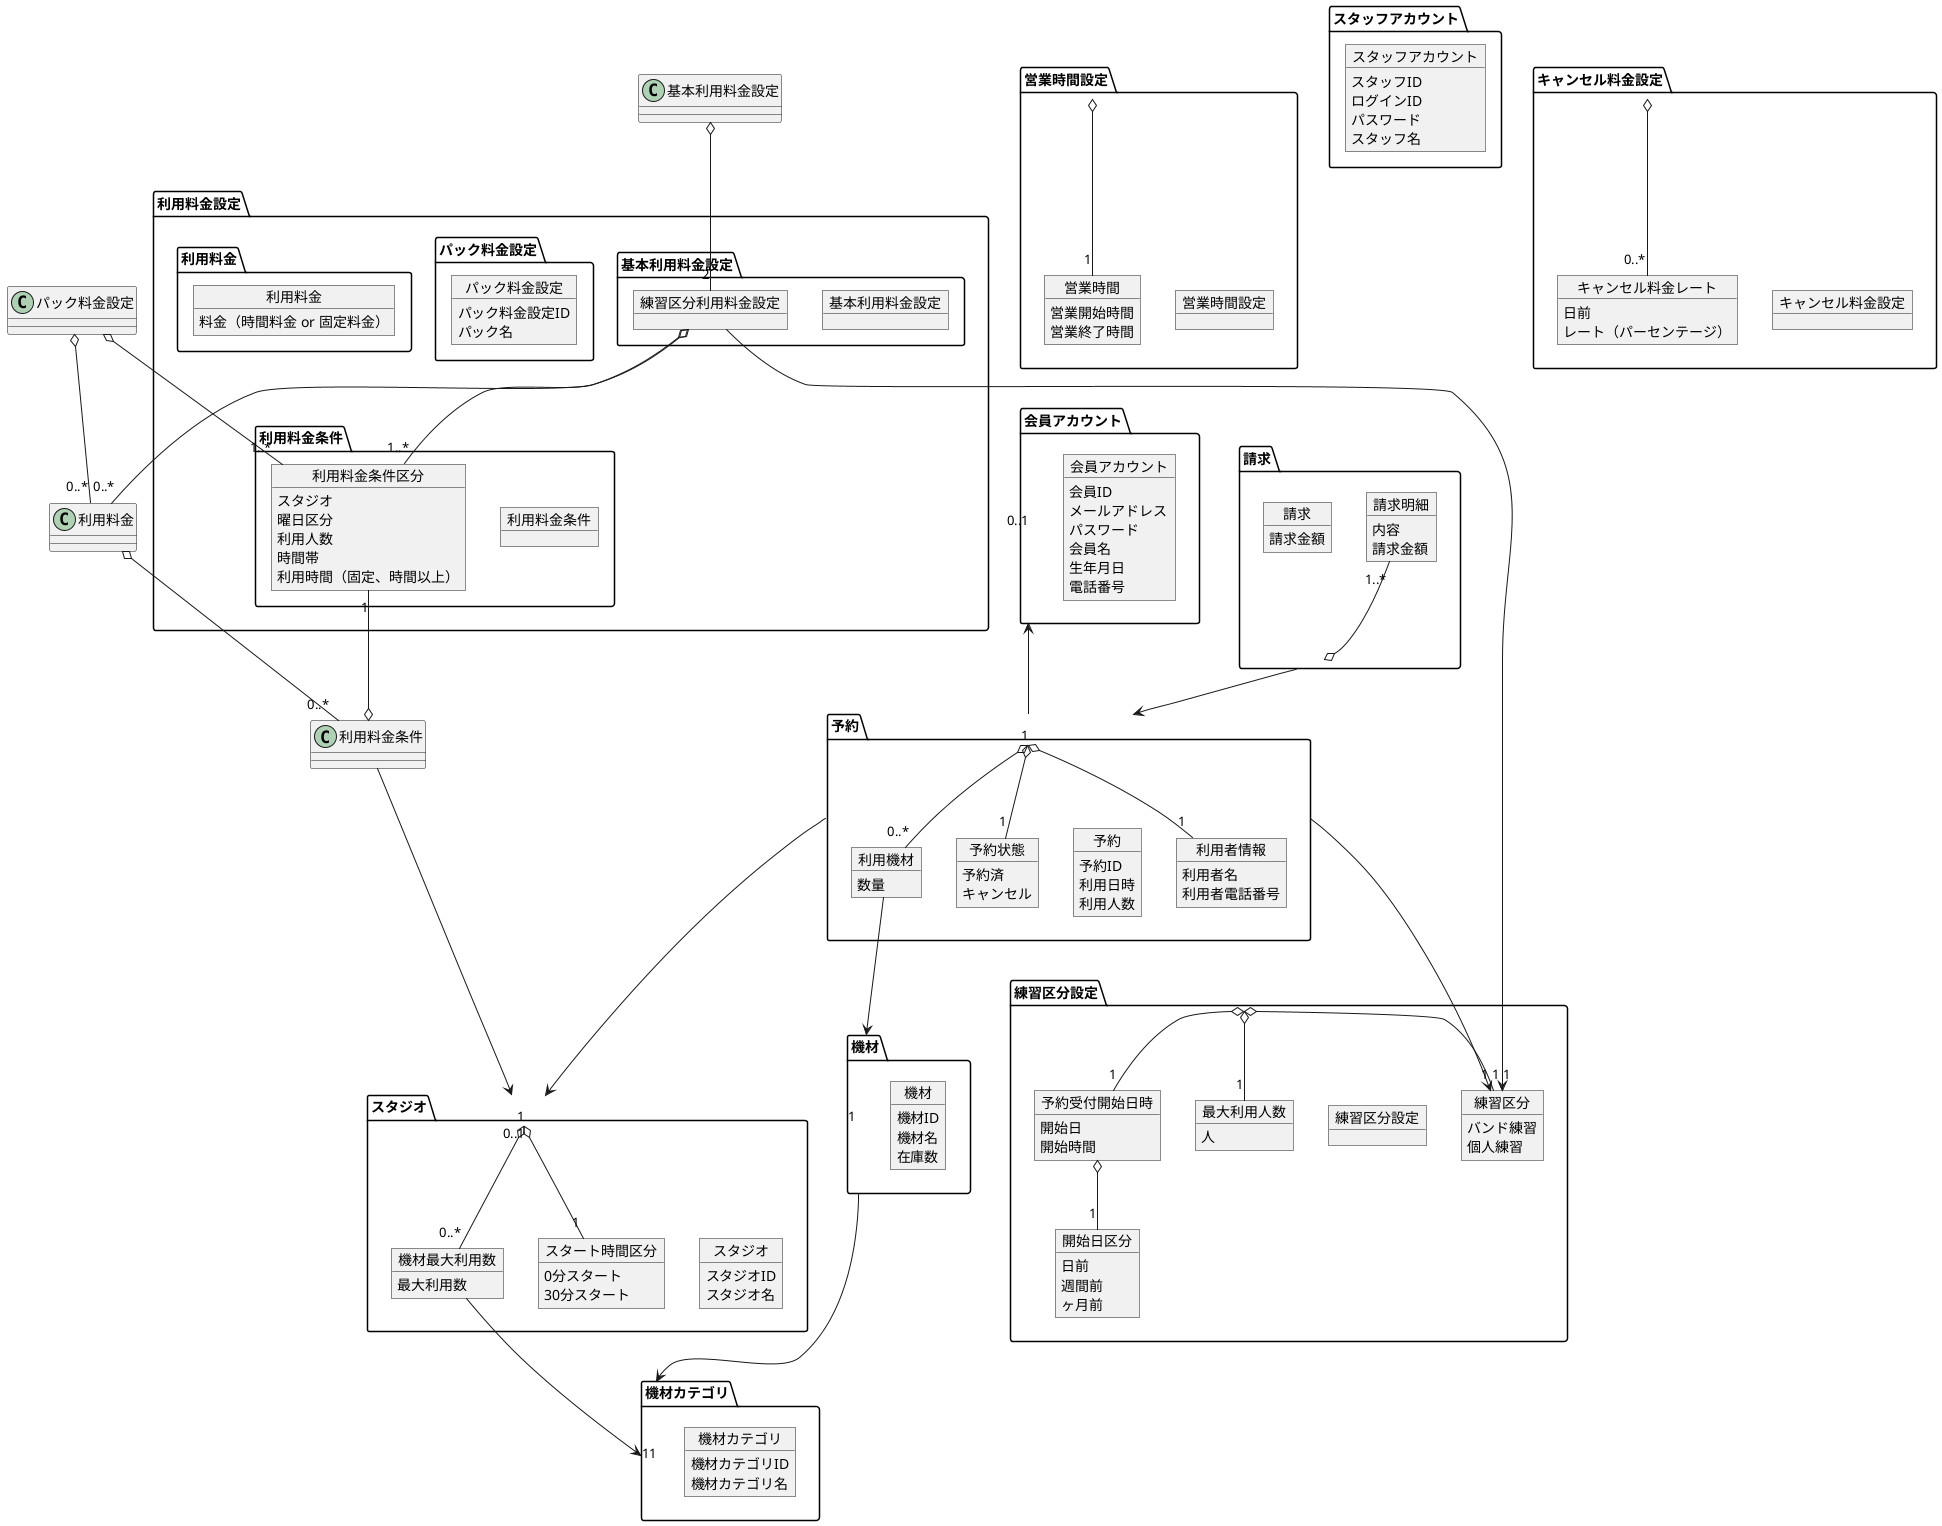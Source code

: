 @startuml DomainModel

package 予約 {
    object 予約 {
        予約ID
        利用日時
        利用人数
    }

    object 予約状態 {
        予約済
        キャンセル
    }

    object 利用者情報 {
        利用者名
        利用者電話番号
    }

    object 利用機材 {
        数量
    }
}

package 練習区分設定 {
    object 練習区分設定 {
    }

    object 練習区分 {
        バンド練習
        個人練習
    }

    object 最大利用人数 {
        人
    }

    object 予約受付開始日時 {
        開始日
        開始時間
    }

    object 開始日区分 {
        日前
        週間前
        ヶ月前
    }
}

package スタジオ {
    object スタジオ {
        スタジオID
        スタジオ名
    }

    object スタート時間区分 {
        0分スタート
        30分スタート
    }

    object 機材最大利用数 {
        最大利用数
    }
}

package 機材 {
    object 機材 {
        機材ID
        機材名
        在庫数
    }
}

package 機材カテゴリ {
    object 機材カテゴリ {
        機材カテゴリID
        機材カテゴリ名
    }
}

package 営業時間設定 {
    object 営業時間設定 {
    }

    object 営業時間 {
        営業開始時間
        営業終了時間
    }
}

package 会員アカウント {
    object 会員アカウント {
        会員ID
        メールアドレス
        パスワード
        会員名
        生年月日
        電話番号
    }
}

package スタッフアカウント {
    object スタッフアカウント {
        スタッフID
        ログインID
        パスワード
        スタッフ名
    }
}

package 利用料金設定 {
    package 基本利用料金設定 {
        object 基本利用料金設定 {
        }

        object 練習区分利用料金設定 {
        }
    }

    package パック料金設定 {
        object パック料金設定 {
            パック料金設定ID
            パック名
        }
    }

    package 利用料金 {
        object 利用料金 {
            料金（時間料金 or 固定料金）
        }
    }

    package 利用料金条件 {
        object 利用料金条件 {
        }

        object 利用料金条件区分 {
            スタジオ
            曜日区分
            利用人数
            時間帯
            利用時間（固定、時間以上）
        }
    }
}

package キャンセル料金設定 {
    object キャンセル料金設定 {
    }

    object キャンセル料金レート {
        日前
        レート（パーセンテージ）
    }
}

package 請求 {
    object 請求 {
        請求金額
    }

    object 請求明細 {
        内容
        請求金額
    }
}

予約 o-- "0..*" 利用機材
予約 o-right- "1" 利用者情報
予約 o-- "1" 予約状態
予約 ----> "1" スタジオ
予約 ----> "1" 練習区分
予約 -up--> "0..1" 会員アカウント

利用機材 ---> "1" 機材

スタジオ o-- "1" スタート時間区分
スタジオ o-- "0..*" 機材最大利用数

機材最大利用数 --> "1" 機材カテゴリ

機材 ---> "1" 機材カテゴリ

練習区分設定 o- "1" 練習区分
練習区分設定 o-- "1" 最大利用人数
練習区分設定 o-- "1" 予約受付開始日時
予約受付開始日時 o-- "1" 開始日区分

営業時間設定 o-- "1" 営業時間

キャンセル料金設定 o-- "0..*" キャンセル料金レート

基本利用料金設定 o-- "2" 練習区分利用料金設定
練習区分利用料金設定 o-- "0..*" 利用料金
練習区分利用料金設定 --> "1" 練習区分
練習区分利用料金設定 o-- "1..*" 利用料金条件区分

パック料金設定 o-- "0..*" 利用料金
パック料金設定 o-- "1..*" 利用料金条件区分

利用料金条件 ----> "0..1" スタジオ
利用料金条件 o-- "1" 利用料金条件区分

利用料金 o--- "0..*" 利用料金条件

請求 o-up- "1..*" 請求明細
請求 --> "1" 予約

@enduml
